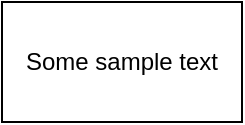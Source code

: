 <mxfile version="10.7.7" type="github"><diagram id="T4IFCkUBJYaxa1iUlb5u" name="Page-1"><mxGraphModel dx="840" dy="494" grid="1" gridSize="10" guides="1" tooltips="1" connect="1" arrows="1" fold="1" page="1" pageScale="1" pageWidth="1654" pageHeight="1169" math="0" shadow="0"><root><mxCell id="0"/><mxCell id="1" parent="0"/><mxCell id="4zqL0REI8kY9aClOME4r-1" value="Some sample text" style="rounded=0;whiteSpace=wrap;html=1;" parent="1" vertex="1"><mxGeometry x="220" y="210" width="120" height="60" as="geometry"/></mxCell></root></mxGraphModel></diagram></mxfile>